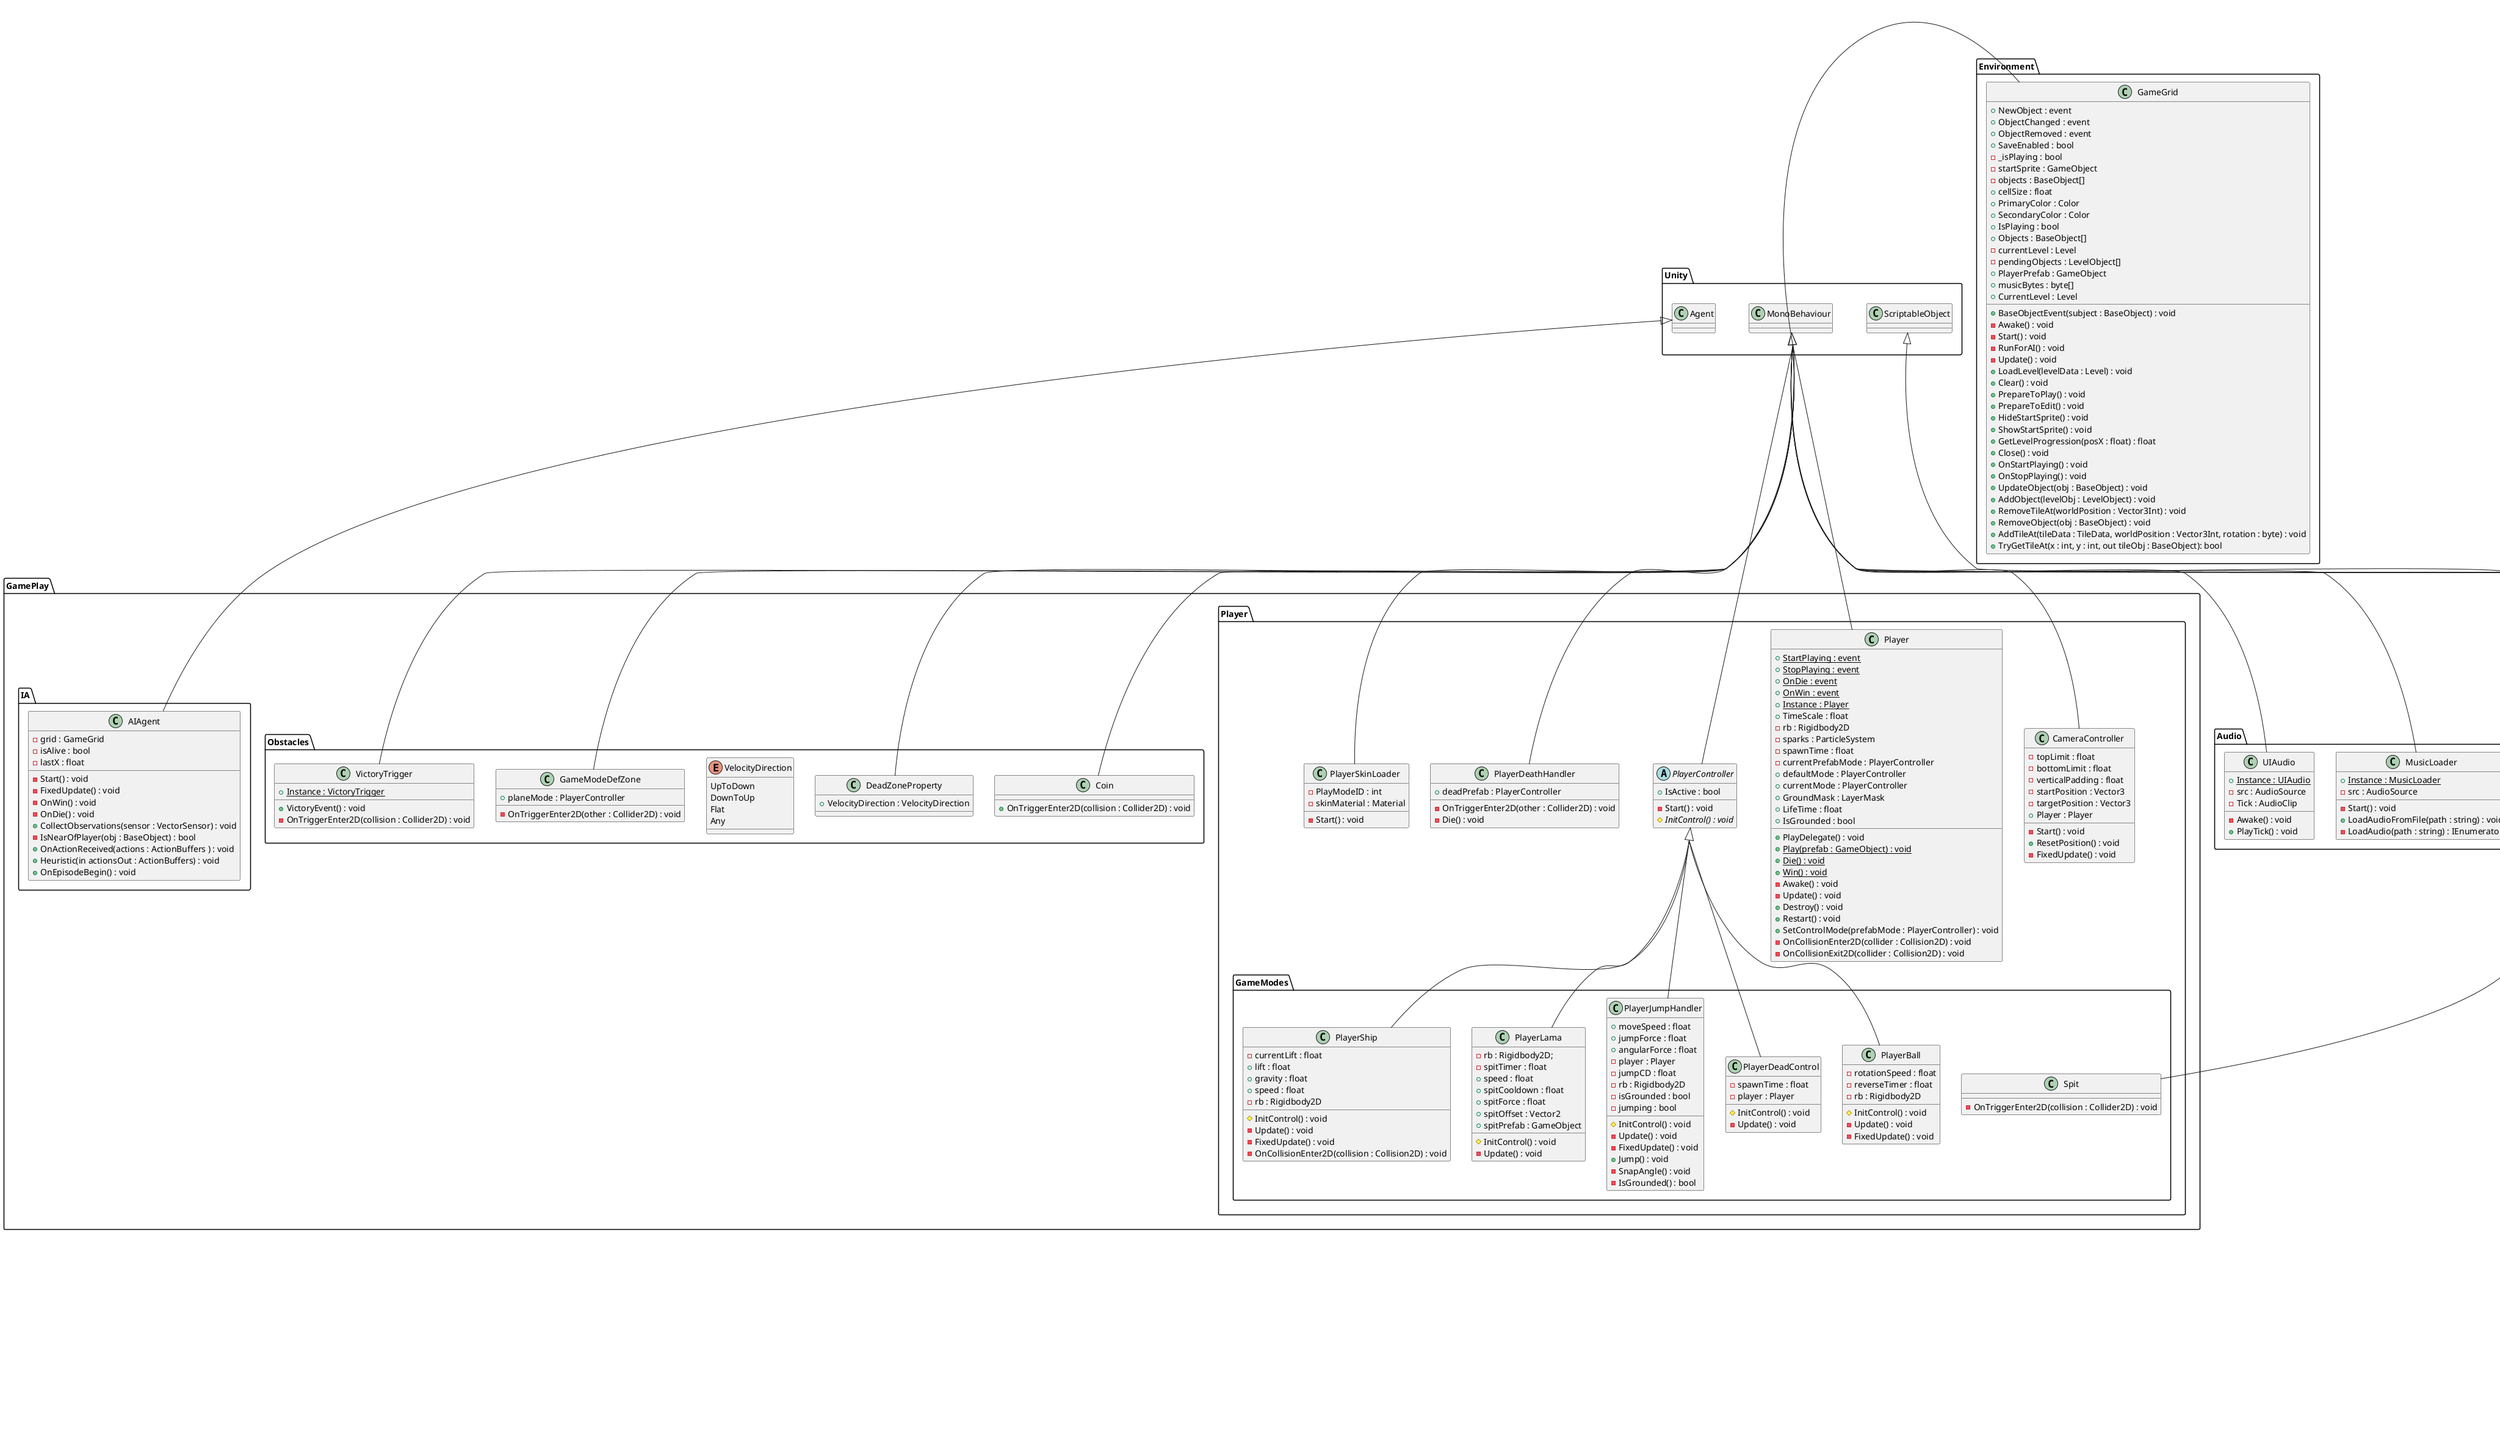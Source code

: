 @startuml test
skinparam groupInheritance 5

package Unity <<Folder>>{
    class MonoBehaviour
    class ScriptableObject
    class Agent
}

package Audio <<Folder>>{
    class MusicLoader
    {
        + {static} Instance : MusicLoader
        - src : AudioSource
        - Start() : void
        + LoadAudioFromFile(path : string) : void
        - LoadAudio(path : string) : IEnumerator
    }
    MonoBehaviour <|-- MusicLoader

    class UIAudio
    {
        + {static} Instance : UIAudio
        - src : AudioSource
        - Tick : AudioClip
        - Awake() : void 
        + PlayTick() : void 
    }
    MonoBehaviour <|-- UIAudio
}

package Data <<Folder>>{

    class FilePath <<static>>
    {
        - {static} string basePath
        + {static} SetBasePath(path : string) : void
        + {static} GetPlayerStats() : string
        + {static} GetPlayerLevels() : string
        + {static} GetLevelPath(level : Level) : string
    }

    class LevelCollection {
        + Levels : Level[]
    }

    class Level
    {
        + Id : string
        + IsMainLevel : bool
        + Name : string
        + TotalBonusCount : int
    }

    package GameContent <<Folder>>{
        class LevelObject
        {
            + Id : int
            + X : int
            + Y : int
            + Z : int
            + Rotation : byte
            + TileID : int
            + PrimaryColor : Color
            + SecondaryColor : Color
        }
        
        class PlayMode
        {
            - {static} LastId : int
            + Id : int
            + ModeName : string
            + DefaultSkin : int
            + DefaultPrimaryColor : Color
            + DefaultSecondaryColor : Color
            + PlayModePrefab : GameObject
            + Skins : SkinData[]
        }

        class SkinData
        {
            + Id : int
            + Icon : Sprite
        }

        class TileData
        {
            - {static} LastId : int
            + Id : int
            + sprite : Sprite
            + Prefab : GameObject
            + name : string
            + xSize : int
            + ySize : int
        }

        package Managers <<Folder>>{
            class GameModesManager
            {
                + {static} Instance : GameModesManager
                - gameModeSkinRegistry : GameModeCollection
                - Awake() : void 
                + GetModes() : PlayMode[]
                + GetSkinsForGameMode(gameMode : string) : SkinData[]
            }
            MonoBehaviour <|-- GameModesManager

            class TilesManager
            {
                + {static} Instance : TilesManager
                - tilesCollection : TileCollection
                + SpriteMaterial : Material

                - Start() : void 
                - Awake() : void
                + GetTile(int id) : TileData
                + GetTiles() : TileData[]
            }
            MonoBehaviour <|-- TilesManager
        }
    }

    package LevelStream <<Folder>>{
        class LevelReader
        {
            - fs : FileStream
            + levelData : Level
            + MusicBytes : byte[]
            + objects : LevelObject[]

            + LevelReader(path : string) : LevelReader
            - ReadObject() : void
            - ReadString() : string
            - ReadByte() : byte
            - ReadShort() : short
            - ReadInt() : int
            - ReadLong() : long
            - ReadBytes(len : long) : byte[]
        }

        class LevelWriter
        {
            - levelData : Level
            - fs : FileStream

            + LevelWriter(levelData : Level, basePath : string) : LevelWriter
            - WriteHeader() : void
            + Close() : void
            - WriteString(str : string) : void
            + WriteObjs(objs : LevelObject[]) : void
            + WriteObjs(objs : BaseObject[]) : void
            + SetMusicData(data : byte[]) : void
            - WriteObj(tileId : int, obj : LevelObject, buffer : byte[], offset : int) : void
        }
    }

    package PlayerData <<Folder>>{
        class LevelsManager
        {
            + LevelListUpdate(newLevelList : Level[]) : void
            + {static} LevelListChanged : event
            + {static} SaveLevel(level : Level) : void
            + {static} CreateLevel(editableLevel : Level) : void
            + {static} DeleteLevel(editableLevel : Level) : void
            - {static} Save(levels : Level[]) : void
            + {static} GetEditableLevels() : Level[]
            + {static} GetLevels() : Level[]
        }

        class PlayerSkinPreferences <<static>>
        {
            - {static} volume : bool
            + {static} Volume : bool
            - {static} skinsByMode : Dictionary<int, SkinData>
            - {static} primaryColorsByMode : Dictionary<int, Color>
            - {static} secondaryColorsByMode : Dictionary<int, Color>
            - {static} LoadSkin(mode : PlayMode) : void
            - {static} LoadColor(mode : PlayMode) : void
            - {static} IntToColor(i : int) : Color
            - {static} ColorToInt(c : Color) : int
            + {static} GetPrimaryColor(modeId : int) : Color
            + {static} GetSecondaryColor(modeId : int) : Color
            + {static} GetSkin(modeId : int) : SkinData
            + {static} SetPrimaryColor(modeId : int, color : Color) : void
            + {static} SetSecondaryColor(modeId : int, color : Color) : void
            + {static} SetSkin(modeId : int, skin : SkinData) : void
            - {static} SetVolume(value : bool) : void
        }

        class PlayerStats <<static>>
        {
            + {static} GetStatistics() : LevelStatistics[]
            + {static} SetLevelStats(level :  : LevelStatistics) : void
            - {static} Save(stats : LevelStatistics[]) : void
            + {static} GetLevelStats(id : string) : LevelStatistics
        }

        class LevelStatisticCollection
        {
            + Stats : LevelStatistics[]
        }
        
        class LevelStatistics
        {
            + LevelId : string 
            + JumpCount : int 
            + TryCount : int 
            + CollectedCoins : int 
            + Progression : float
        }
        
        class Statistics
        {
            + {static} CurrentLevelJumpCount : int
            + {static} CurrentLevelTryCount : int
            + {static} CurrentLevelCoinsCount : int
        }
    }

    package Scriptables <<Folder>>{
        class GameModeCollection
        {
            + playModes : PlayMode[]
        }

        class SkinCollection
        {
            + Skins : SkinData[]
        }

        class TileCollection
        {
            + TileList : TileData[]
        }
    }
    ScriptableObject <|-- Scriptables 
}

package Environment <<Folder>>{
    class GameGrid
    {
        + BaseObjectEvent(subject : BaseObject) : void
        + NewObject : event
        + ObjectChanged : event
        + ObjectRemoved : event
        + SaveEnabled : bool
        - _isPlaying : bool
        - startSprite : GameObject
        - objects : BaseObject[]
        + cellSize : float
        + PrimaryColor : Color
        + SecondaryColor : Color
        + IsPlaying : bool
        + Objects : BaseObject[]
        - currentLevel : Level
        - pendingObjects : LevelObject[]
        + PlayerPrefab : GameObject 
        + musicBytes : byte[] 
        + CurrentLevel : Level
        - Awake() : void
        - Start() : void
        - RunForAI() : void 
        - Update() : void
        + LoadLevel(levelData : Level) : void
        + Clear() : void
        + PrepareToPlay() : void
        + PrepareToEdit() : void
        + HideStartSprite() : void
        + ShowStartSprite() : void
        + GetLevelProgression(posX : float) : float
        + Close() : void
        + OnStartPlaying() : void
        + OnStopPlaying() : void
        + UpdateObject(obj : BaseObject) : void
        + AddObject(levelObj : LevelObject) : void
        + RemoveTileAt(worldPosition : Vector3Int) : void
        + RemoveObject(obj : BaseObject) : void
        + AddTileAt(tileData : TileData, worldPosition : Vector3Int, rotation : byte) : void
        + TryGetTileAt(x : int, y : int, out tileObj : BaseObject): bool
    }
    MonoBehaviour <|- GameGrid
}

package GamePlay <<Folder>>{
    package IA <<Folder>>{
        class AIAgent
        {
            - grid : GameGrid
            - isAlive : bool
            - lastX : float 
            - Start() : void
            - FixedUpdate() : void
            - OnWin() : void
            - OnDie() : void
            + CollectObservations(sensor : VectorSensor) : void
            - IsNearOfPlayer(obj : BaseObject) : bool 
            + OnActionReceived(actions : ActionBuffers ) : void
            + Heuristic(in actionsOut : ActionBuffers) : void
            + OnEpisodeBegin() : void
        }
        Agent <|-- AIAgent
    }

    package Obstacles <<Folder>>{
        class Coin
        {
            + OnTriggerEnter2D(collision : Collider2D) : void
        }
        MonoBehaviour <|-- Coin

        class DeadZoneProperty
        {
            + VelocityDirection : VelocityDirection
        }
        MonoBehaviour <|-- DeadZoneProperty

        enum VelocityDirection
        {
            UpToDown
            DownToUp
            Flat
            Any
        }

        class GameModeDefZone
        {
            + planeMode : PlayerController 
            - OnTriggerEnter2D(other : Collider2D) : void
        }
        MonoBehaviour <|-- GameModeDefZone

        class VictoryTrigger
        {
            + VictoryEvent() : void
            + {static} Instance : VictoryTrigger
            - OnTriggerEnter2D(collision : Collider2D) : void
        }
        MonoBehaviour <|-- VictoryTrigger
    }

    package Player <<Folder>>{
        class CameraController
        {
            - topLimit : float
            - bottomLimit : float
            - verticalPadding : float
            - startPosition : Vector3
            - targetPosition : Vector3
            + Player : Player
            - Start() : void
            + ResetPosition() : void
            - FixedUpdate() : void
        }
        MonoBehaviour <|- CameraController

        class Player
        {
            + PlayDelegate() : void
            + {static} StartPlaying : event
            + {static} StopPlaying : event
            + {static} OnDie : event
            + {static} OnWin : event
            + {static} Instance : Player
            + TimeScale : float
            - rb : Rigidbody2D
            - sparks : ParticleSystem
            - spawnTime : float
            - currentPrefabMode : PlayerController
            + defaultMode : PlayerController
            + currentMode : PlayerController
            + GroundMask : LayerMask
            + LifeTime : float
            + IsGrounded : bool
            + {static} Play(prefab : GameObject) : void
            + {static} Die() : void
            + {static} Win() : void
            - Awake() : void
            - Update() : void
            + Destroy() : void
            + Restart() : void
            + SetControlMode(prefabMode : PlayerController) : void
            - OnCollisionEnter2D(collider : Collision2D) : void
            - OnCollisionExit2D(collider : Collision2D) : void
        }
        MonoBehaviour <|-- Player

        abstract class PlayerController
        {
            + IsActive : bool
            - Start() : void
            # {abstract} InitControl() : void
        }
        MonoBehaviour <|-- PlayerController

        class PlayerDeathHandler
        {
            + deadPrefab : PlayerController 
            - OnTriggerEnter2D(other : Collider2D) : void
            - Die() : void
        }
        MonoBehaviour <|-- PlayerDeathHandler

        class PlayerSkinLoader
        {
            - PlayModeID : int
            - skinMaterial : Material
            - Start() : void
        }
        MonoBehaviour <|-- PlayerSkinLoader

        package GameModes <<Folder>>{
            class PlayerBall 
            {
                - rotationSpeed : float 
                - reverseTimer : float 
                - rb : Rigidbody2D 
                # InitControl() : void
                - Update() : void
                - FixedUpdate() : void
            }
            PlayerController <|-- PlayerBall

            class PlayerDeadControl
            {
                - spawnTime : float
                - player : Player
                # InitControl() : void
                - Update() : void
            }
            PlayerController <|-- PlayerDeadControl

            class PlayerJumpHandler
            {
                + moveSpeed : float
                + jumpForce : float
                + angularForce : float
                - player : Player
                - jumpCD : float
                - rb : Rigidbody2D
                - isGrounded : bool
                - jumping : bool
                # InitControl() : void
                - Update() : void
                - FixedUpdate() : void
                + Jump() : void
                - SnapAngle() : void
                - IsGrounded() : bool
            }
            PlayerController <|-- PlayerJumpHandler

            class PlayerLama
            {
                - rb : Rigidbody2D;
                - spitTimer : float
                + speed : float
                + spitCooldown : float
                + spitForce : float
                + spitOffset : Vector2
                + spitPrefab : GameObject
                # InitControl() : void
                - Update() : void
            }
            PlayerController <|-- PlayerLama

            class PlayerShip
            {
                - currentLift : float
                + lift : float
                + gravity : float
                + speed : float
                - rb : Rigidbody2D
                # InitControl() : void
                - Update() : void
                - FixedUpdate() : void
                - OnCollisionEnter2D(collision : Collision2D) : void
            }
            PlayerController <|-- PlayerShip

            class Spit
            {
                - OnTriggerEnter2D(collision : Collider2D) : void
            }
            MonoBehaviour <|-- Spit
        }
    }
}

@enduml

